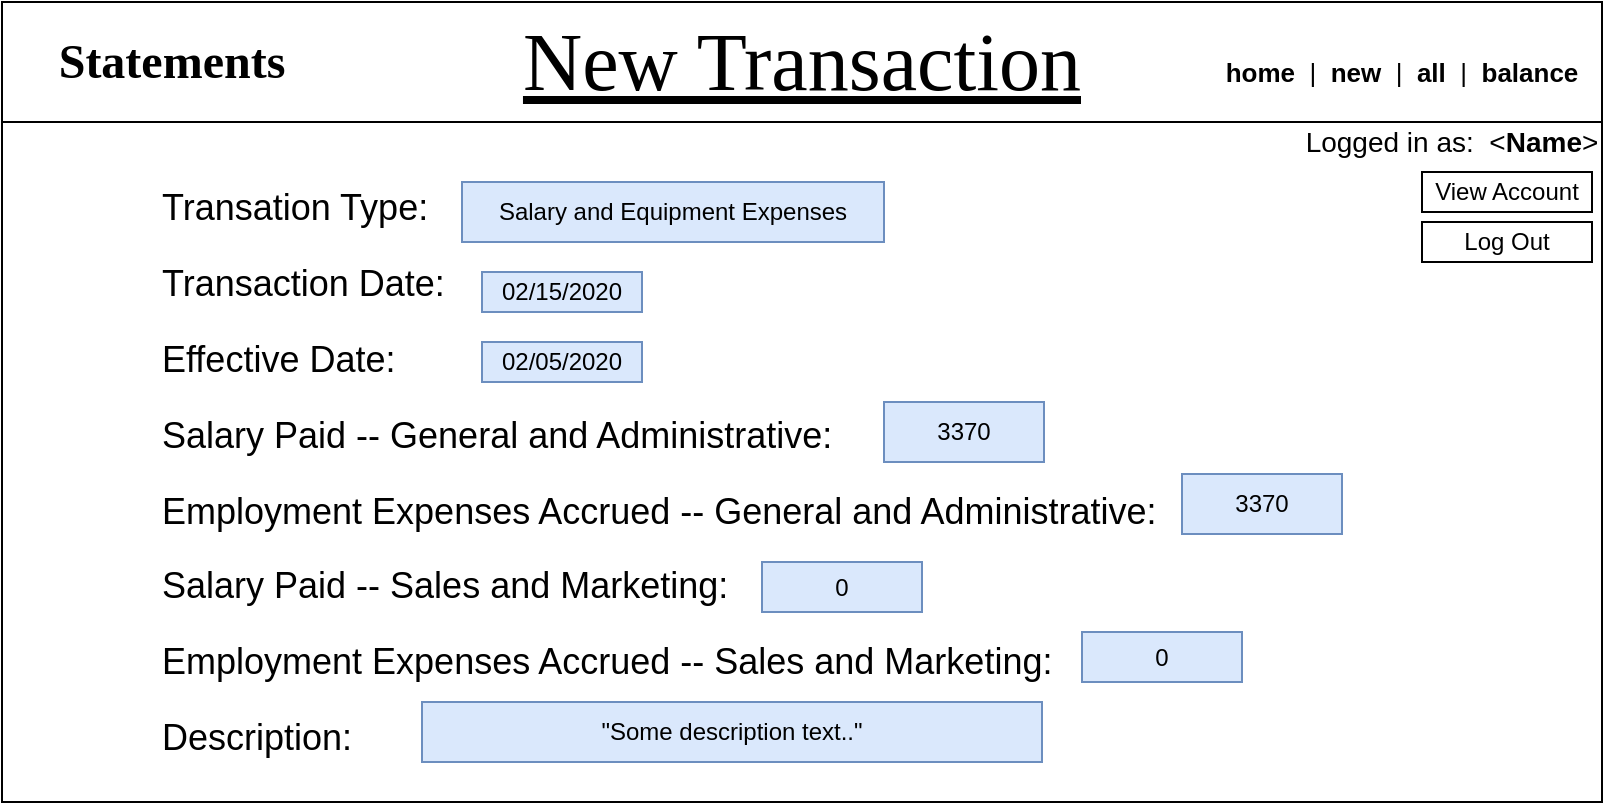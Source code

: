 <mxfile version="11.2.5" type="device" pages="1"><diagram id="vI3TAs1afT_PBp7GSlSi" name="Page-1"><mxGraphModel dx="1000" dy="610" grid="1" gridSize="10" guides="1" tooltips="1" connect="1" arrows="1" fold="1" page="1" pageScale="1" pageWidth="1100" pageHeight="850" math="0" shadow="0"><root><mxCell id="0"/><mxCell id="1" parent="0"/><mxCell id="o0u824Zt1QlP07XJ4LxR-1" value="" style="rounded=0;whiteSpace=wrap;html=1;" vertex="1" parent="1"><mxGeometry x="160" y="120" width="800" height="400" as="geometry"/></mxCell><mxCell id="o0u824Zt1QlP07XJ4LxR-2" value="&lt;span style=&quot;font-family: &amp;#34;helvetica&amp;#34; , &amp;#34;arial&amp;#34; , sans-serif ; font-size: 0px&quot;&gt;%3CmxGraphModel%3E%3Croot%3E%3CmxCell%20id%3D%220%22%2F%3E%3CmxCell%20id%3D%221%22%20parent%3D%220%22%2F%3E%3CmxCell%20id%3D%222%22%20value%3D%22%26lt%3Bfont%20style%3D%26quot%3Bfont-size%3A%2036px%26quot%3B%26gt%3B%26lt%3Bb%26gt%3BStatements%26lt%3B%2Fb%26gt%3B%26lt%3B%2Ffont%26gt%3B%22%20style%3D%22text%3Bhtml%3D1%3BstrokeColor%3Dnone%3BfillColor%3Dnone%3Balign%3Dcenter%3BverticalAlign%3Dmiddle%3BwhiteSpace%3Dwrap%3Brounded%3D0%3BfontFamily%3DCursive%3B%22%20vertex%3D%221%22%20parent%3D%221%22%3E%3CmxGeometry%20x%3D%22425%22%20y%3D%22250%22%20width%3D%22250%22%20height%3D%2280%22%20as%3D%22geometry%22%2F%3E%3C%2FmxCell%3E%3C%2Froot%3E%3C%2FmxGraphModel%3E&lt;/span&gt;" style="rounded=0;whiteSpace=wrap;html=1;" vertex="1" parent="1"><mxGeometry x="160" y="120" width="800" height="60" as="geometry"/></mxCell><mxCell id="o0u824Zt1QlP07XJ4LxR-3" value="&lt;font style=&quot;font-size: 24px&quot;&gt;&lt;b&gt;Statements&lt;/b&gt;&lt;/font&gt;" style="text;html=1;strokeColor=none;fillColor=none;align=center;verticalAlign=middle;whiteSpace=wrap;rounded=0;fontFamily=Cursive;" vertex="1" parent="1"><mxGeometry x="160" y="120" width="170" height="60" as="geometry"/></mxCell><mxCell id="o0u824Zt1QlP07XJ4LxR-4" value="&lt;font face=&quot;Lucida Console&quot; size=&quot;1&quot;&gt;&lt;u style=&quot;font-size: 41px&quot;&gt;New Transaction&lt;/u&gt;&lt;/font&gt;" style="text;html=1;strokeColor=none;fillColor=none;align=center;verticalAlign=middle;whiteSpace=wrap;rounded=0;" vertex="1" parent="1"><mxGeometry x="410" y="120" width="300" height="60" as="geometry"/></mxCell><mxCell id="o0u824Zt1QlP07XJ4LxR-5" value="&lt;font style=&quot;font-size: 13px&quot;&gt;&lt;b&gt;home&amp;nbsp;&lt;/b&gt; |&amp;nbsp;&amp;nbsp;&lt;b&gt;new&lt;/b&gt;&amp;nbsp; |&amp;nbsp;&amp;nbsp;&lt;b&gt;all&lt;/b&gt;&amp;nbsp; |&amp;nbsp;&amp;nbsp;&lt;b&gt;balance&lt;/b&gt;&lt;/font&gt;" style="text;html=1;strokeColor=none;fillColor=none;align=center;verticalAlign=middle;whiteSpace=wrap;rounded=0;" vertex="1" parent="1"><mxGeometry x="760" y="140" width="200" height="30" as="geometry"/></mxCell><mxCell id="o0u824Zt1QlP07XJ4LxR-9" value="Salary and Equipment Expenses" style="rounded=0;whiteSpace=wrap;html=1;fillColor=#dae8fc;strokeColor=#6c8ebf;" vertex="1" parent="1"><mxGeometry x="390" y="210" width="211" height="30" as="geometry"/></mxCell><mxCell id="o0u824Zt1QlP07XJ4LxR-12" value="&lt;font style=&quot;font-size: 18px ; line-height: 210%&quot;&gt;Transation Type:&lt;br&gt;Transaction Date:&lt;br&gt;Effective Date:&lt;br&gt;Salary Paid -- General and Administrative:&lt;br&gt;Employment Expenses Accrued -- General and Administrative:&lt;br&gt;Salary Paid -- Sales and Marketing:&lt;br&gt;Employment Expenses Accrued -- Sales and Marketing:&lt;br&gt;Description:&amp;nbsp;&lt;br&gt;&lt;/font&gt;" style="text;html=1;strokeColor=none;fillColor=none;align=left;verticalAlign=middle;whiteSpace=wrap;rounded=0;" vertex="1" parent="1"><mxGeometry x="237.5" y="192" width="605" height="328" as="geometry"/></mxCell><mxCell id="o0u824Zt1QlP07XJ4LxR-14" value="02/15/2020" style="rounded=0;whiteSpace=wrap;html=1;fillColor=#dae8fc;strokeColor=#6c8ebf;" vertex="1" parent="1"><mxGeometry x="400" y="255" width="80" height="20" as="geometry"/></mxCell><mxCell id="o0u824Zt1QlP07XJ4LxR-15" value="02/05/2020" style="rounded=0;whiteSpace=wrap;html=1;fillColor=#dae8fc;strokeColor=#6c8ebf;" vertex="1" parent="1"><mxGeometry x="400" y="290" width="80" height="20" as="geometry"/></mxCell><mxCell id="o0u824Zt1QlP07XJ4LxR-16" value="3370" style="rounded=0;whiteSpace=wrap;html=1;fillColor=#dae8fc;strokeColor=#6c8ebf;" vertex="1" parent="1"><mxGeometry x="601" y="320" width="80" height="30" as="geometry"/></mxCell><mxCell id="o0u824Zt1QlP07XJ4LxR-17" value="3370" style="rounded=0;whiteSpace=wrap;html=1;fillColor=#dae8fc;strokeColor=#6c8ebf;" vertex="1" parent="1"><mxGeometry x="750" y="356" width="80" height="30" as="geometry"/></mxCell><mxCell id="o0u824Zt1QlP07XJ4LxR-18" value="0" style="rounded=0;whiteSpace=wrap;html=1;fillColor=#dae8fc;strokeColor=#6c8ebf;" vertex="1" parent="1"><mxGeometry x="540" y="400" width="80" height="25" as="geometry"/></mxCell><mxCell id="o0u824Zt1QlP07XJ4LxR-19" value="0" style="rounded=0;whiteSpace=wrap;html=1;fillColor=#dae8fc;strokeColor=#6c8ebf;" vertex="1" parent="1"><mxGeometry x="700" y="435" width="80" height="25" as="geometry"/></mxCell><mxCell id="o0u824Zt1QlP07XJ4LxR-20" value="&quot;Some description text..&quot;" style="rounded=0;whiteSpace=wrap;html=1;fillColor=#dae8fc;strokeColor=#6c8ebf;" vertex="1" parent="1"><mxGeometry x="370" y="470" width="310" height="30" as="geometry"/></mxCell><mxCell id="o0u824Zt1QlP07XJ4LxR-24" value="&lt;font style=&quot;font-size: 14px&quot;&gt;Logged in as:&amp;nbsp; &amp;lt;&lt;b&gt;Name&lt;/b&gt;&amp;gt;&lt;/font&gt;" style="text;html=1;strokeColor=none;fillColor=none;align=center;verticalAlign=middle;whiteSpace=wrap;rounded=0;" vertex="1" parent="1"><mxGeometry x="810" y="180" width="150" height="20" as="geometry"/></mxCell><mxCell id="o0u824Zt1QlP07XJ4LxR-25" value="Log Out" style="text;html=1;strokeColor=#000000;fillColor=none;align=center;verticalAlign=middle;whiteSpace=wrap;rounded=0;" vertex="1" parent="1"><mxGeometry x="870" y="230" width="85" height="20" as="geometry"/></mxCell><mxCell id="o0u824Zt1QlP07XJ4LxR-26" value="View Account" style="text;html=1;strokeColor=#000000;fillColor=none;align=center;verticalAlign=middle;whiteSpace=wrap;rounded=0;" vertex="1" parent="1"><mxGeometry x="870" y="205" width="85" height="20" as="geometry"/></mxCell></root></mxGraphModel></diagram></mxfile>
